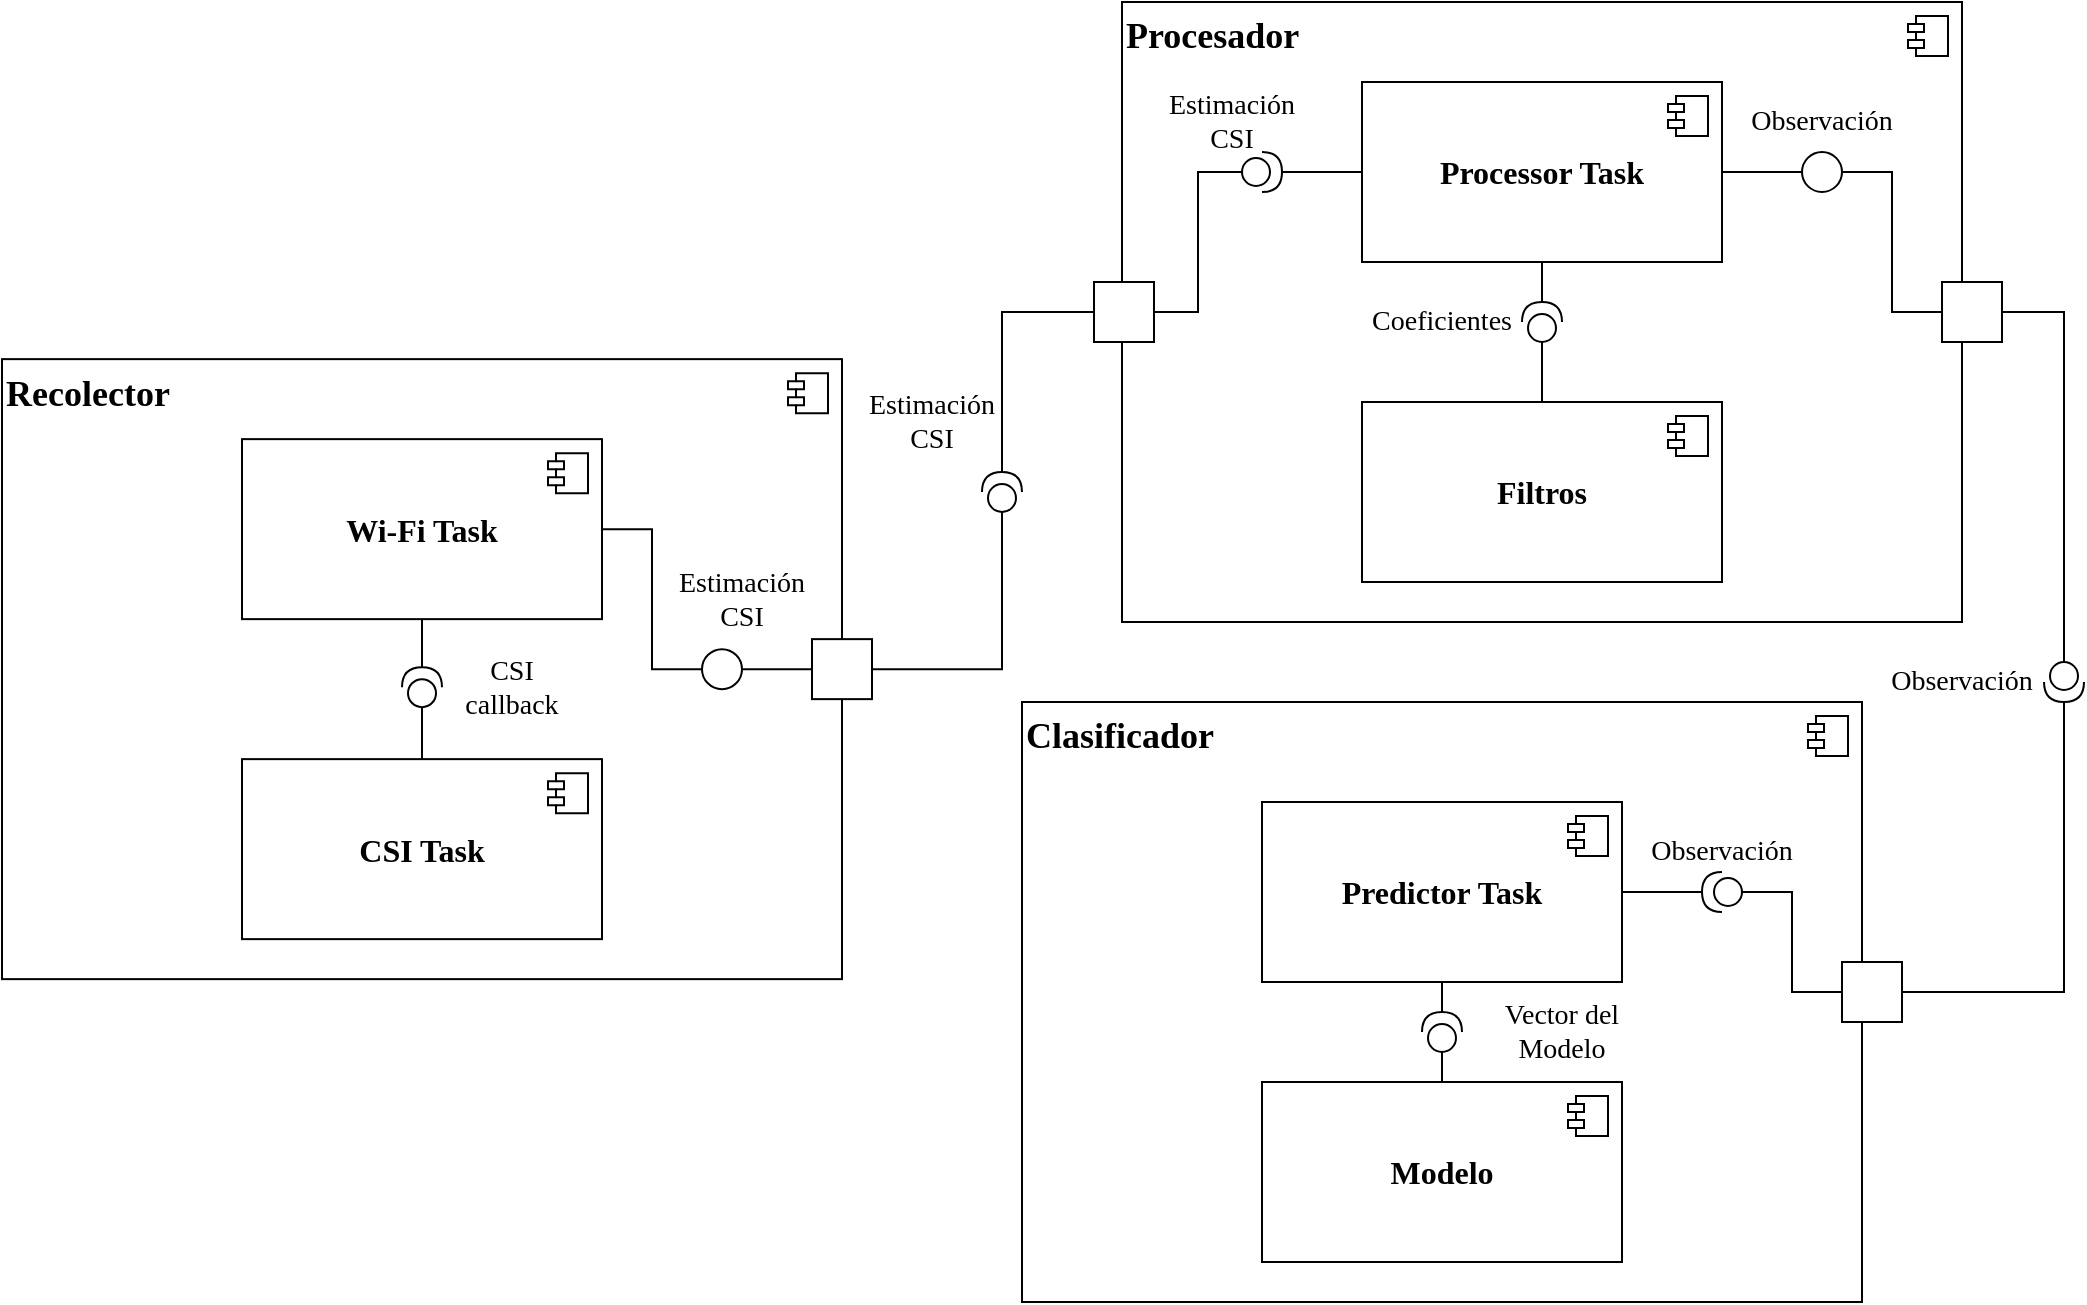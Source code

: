 <mxfile version="14.9.6" type="device"><diagram name="Página-1" id="aMXk6v3j-jfWDDV5a_vC"><mxGraphModel dx="1483" dy="867" grid="1" gridSize="10" guides="1" tooltips="1" connect="1" arrows="1" fold="1" page="1" pageScale="1" pageWidth="827" pageHeight="1169" math="0" shadow="0"><root><mxCell id="0"/><mxCell id="1" parent="0"/><mxCell id="-9UMNg0DhiLa_SrnZx7z-5" value="&lt;b style=&quot;font-size: 18px;&quot;&gt;Clasificador&lt;/b&gt;" style="html=1;dropTarget=0;whiteSpace=wrap;align=left;verticalAlign=top;fontFamily=Times New Roman;fontSize=18;" vertex="1" parent="1"><mxGeometry x="720" y="480" width="420" height="300" as="geometry"/></mxCell><mxCell id="-9UMNg0DhiLa_SrnZx7z-6" value="" style="shape=module;jettyWidth=8;jettyHeight=4;" vertex="1" parent="-9UMNg0DhiLa_SrnZx7z-5"><mxGeometry x="1" width="20" height="20" relative="1" as="geometry"><mxPoint x="-27" y="7" as="offset"/></mxGeometry></mxCell><mxCell id="-9UMNg0DhiLa_SrnZx7z-3" value="&lt;b style=&quot;font-size: 18px;&quot;&gt;Procesador&lt;/b&gt;" style="html=1;dropTarget=0;whiteSpace=wrap;align=left;verticalAlign=top;fontFamily=Times New Roman;fontSize=18;" vertex="1" parent="1"><mxGeometry x="770" y="130" width="420" height="310" as="geometry"/></mxCell><mxCell id="-9UMNg0DhiLa_SrnZx7z-4" value="" style="shape=module;jettyWidth=8;jettyHeight=4;" vertex="1" parent="-9UMNg0DhiLa_SrnZx7z-3"><mxGeometry x="1" width="20" height="20" relative="1" as="geometry"><mxPoint x="-27" y="7" as="offset"/></mxGeometry></mxCell><mxCell id="-9UMNg0DhiLa_SrnZx7z-1" value="&lt;b style=&quot;font-size: 18px;&quot;&gt;Recolector&lt;/b&gt;" style="html=1;dropTarget=0;whiteSpace=wrap;align=left;verticalAlign=top;fontSize=18;fontFamily=Times New Roman;" vertex="1" parent="1"><mxGeometry x="210" y="308.57" width="420" height="310" as="geometry"/></mxCell><mxCell id="-9UMNg0DhiLa_SrnZx7z-2" value="" style="shape=module;jettyWidth=8;jettyHeight=4;" vertex="1" parent="-9UMNg0DhiLa_SrnZx7z-1"><mxGeometry x="1" width="20" height="20" relative="1" as="geometry"><mxPoint x="-27" y="7" as="offset"/></mxGeometry></mxCell><mxCell id="-9UMNg0DhiLa_SrnZx7z-66" style="edgeStyle=orthogonalEdgeStyle;rounded=0;orthogonalLoop=1;jettySize=auto;html=1;exitX=1;exitY=0.5;exitDx=0;exitDy=0;entryX=0;entryY=0.5;entryDx=0;entryDy=0;fontFamily=Times New Roman;fontSize=16;endArrow=none;endFill=0;" edge="1" parent="1" source="llH-Rhr2r50GgQqcx2H5-3" target="-9UMNg0DhiLa_SrnZx7z-65"><mxGeometry relative="1" as="geometry"/></mxCell><mxCell id="llH-Rhr2r50GgQqcx2H5-3" value="&lt;b style=&quot;font-size: 16px;&quot;&gt;Wi-Fi Task&lt;/b&gt;" style="html=1;dropTarget=0;whiteSpace=wrap;fontSize=16;fontFamily=Times New Roman;" parent="1" vertex="1"><mxGeometry x="330" y="348.57" width="180" height="90" as="geometry"/></mxCell><mxCell id="llH-Rhr2r50GgQqcx2H5-4" value="" style="shape=module;jettyWidth=8;jettyHeight=4;" parent="llH-Rhr2r50GgQqcx2H5-3" vertex="1"><mxGeometry x="1" width="20" height="20" relative="1" as="geometry"><mxPoint x="-27" y="7" as="offset"/></mxGeometry></mxCell><mxCell id="llH-Rhr2r50GgQqcx2H5-5" value="&lt;b style=&quot;font-size: 16px;&quot;&gt;CSI Task&lt;/b&gt;" style="html=1;dropTarget=0;whiteSpace=wrap;fontSize=16;fontFamily=Times New Roman;" parent="1" vertex="1"><mxGeometry x="330" y="508.57" width="180" height="90" as="geometry"/></mxCell><mxCell id="llH-Rhr2r50GgQqcx2H5-6" value="" style="shape=module;jettyWidth=8;jettyHeight=4;" parent="llH-Rhr2r50GgQqcx2H5-5" vertex="1"><mxGeometry x="1" width="20" height="20" relative="1" as="geometry"><mxPoint x="-27" y="7" as="offset"/></mxGeometry></mxCell><mxCell id="-9UMNg0DhiLa_SrnZx7z-30" style="edgeStyle=orthogonalEdgeStyle;rounded=0;orthogonalLoop=1;jettySize=auto;html=1;exitX=1;exitY=0.5;exitDx=0;exitDy=0;entryX=1;entryY=0.5;entryDx=0;entryDy=0;entryPerimeter=0;fontFamily=Times New Roman;fontSize=16;endArrow=none;endFill=0;" edge="1" parent="1" source="llH-Rhr2r50GgQqcx2H5-7" target="-9UMNg0DhiLa_SrnZx7z-29"><mxGeometry relative="1" as="geometry"/></mxCell><mxCell id="llH-Rhr2r50GgQqcx2H5-7" value="&lt;b style=&quot;font-size: 16px;&quot;&gt;Predictor Task&lt;/b&gt;" style="html=1;dropTarget=0;whiteSpace=wrap;fontFamily=Times New Roman;fontSize=16;" parent="1" vertex="1"><mxGeometry x="840" y="530" width="180" height="90" as="geometry"/></mxCell><mxCell id="llH-Rhr2r50GgQqcx2H5-8" value="" style="shape=module;jettyWidth=8;jettyHeight=4;" parent="llH-Rhr2r50GgQqcx2H5-7" vertex="1"><mxGeometry x="1" width="20" height="20" relative="1" as="geometry"><mxPoint x="-27" y="7" as="offset"/></mxGeometry></mxCell><mxCell id="-9UMNg0DhiLa_SrnZx7z-19" style="edgeStyle=orthogonalEdgeStyle;rounded=0;orthogonalLoop=1;jettySize=auto;html=1;exitX=0.5;exitY=1;exitDx=0;exitDy=0;entryX=1;entryY=0.5;entryDx=0;entryDy=0;entryPerimeter=0;endArrow=none;endFill=0;" edge="1" parent="1" source="llH-Rhr2r50GgQqcx2H5-9" target="-9UMNg0DhiLa_SrnZx7z-18"><mxGeometry relative="1" as="geometry"/></mxCell><mxCell id="-9UMNg0DhiLa_SrnZx7z-45" style="edgeStyle=orthogonalEdgeStyle;rounded=0;orthogonalLoop=1;jettySize=auto;html=1;exitX=1;exitY=0.5;exitDx=0;exitDy=0;entryX=0;entryY=0.5;entryDx=0;entryDy=0;fontFamily=Times New Roman;fontSize=16;endArrow=none;endFill=0;" edge="1" parent="1" source="llH-Rhr2r50GgQqcx2H5-9" target="-9UMNg0DhiLa_SrnZx7z-44"><mxGeometry relative="1" as="geometry"/></mxCell><mxCell id="-9UMNg0DhiLa_SrnZx7z-74" style="edgeStyle=orthogonalEdgeStyle;rounded=0;orthogonalLoop=1;jettySize=auto;html=1;exitX=0;exitY=0.5;exitDx=0;exitDy=0;entryX=1;entryY=0.5;entryDx=0;entryDy=0;entryPerimeter=0;fontFamily=Times New Roman;fontSize=16;endArrow=none;endFill=0;" edge="1" parent="1" source="llH-Rhr2r50GgQqcx2H5-9" target="-9UMNg0DhiLa_SrnZx7z-73"><mxGeometry relative="1" as="geometry"/></mxCell><mxCell id="llH-Rhr2r50GgQqcx2H5-9" value="&lt;b style=&quot;font-size: 16px;&quot;&gt;Processor Task&lt;/b&gt;" style="html=1;dropTarget=0;whiteSpace=wrap;fontFamily=Times New Roman;fontSize=16;" parent="1" vertex="1"><mxGeometry x="890" y="170" width="180" height="90" as="geometry"/></mxCell><mxCell id="llH-Rhr2r50GgQqcx2H5-10" value="" style="shape=module;jettyWidth=8;jettyHeight=4;" parent="llH-Rhr2r50GgQqcx2H5-9" vertex="1"><mxGeometry x="1" width="20" height="20" relative="1" as="geometry"><mxPoint x="-27" y="7" as="offset"/></mxGeometry></mxCell><mxCell id="-9UMNg0DhiLa_SrnZx7z-20" style="edgeStyle=orthogonalEdgeStyle;rounded=0;orthogonalLoop=1;jettySize=auto;html=1;entryX=0;entryY=0.5;entryDx=0;entryDy=0;entryPerimeter=0;endArrow=none;endFill=0;" edge="1" parent="1" source="llH-Rhr2r50GgQqcx2H5-11" target="-9UMNg0DhiLa_SrnZx7z-18"><mxGeometry relative="1" as="geometry"/></mxCell><mxCell id="llH-Rhr2r50GgQqcx2H5-11" value="&lt;b style=&quot;font-size: 16px;&quot;&gt;Filtros&lt;/b&gt;" style="html=1;dropTarget=0;whiteSpace=wrap;fontFamily=Times New Roman;fontSize=16;" parent="1" vertex="1"><mxGeometry x="890" y="330" width="180" height="90" as="geometry"/></mxCell><mxCell id="llH-Rhr2r50GgQqcx2H5-12" value="" style="shape=module;jettyWidth=8;jettyHeight=4;" parent="llH-Rhr2r50GgQqcx2H5-11" vertex="1"><mxGeometry x="1" width="20" height="20" relative="1" as="geometry"><mxPoint x="-27" y="7" as="offset"/></mxGeometry></mxCell><mxCell id="-9UMNg0DhiLa_SrnZx7z-7" value="&lt;b style=&quot;font-size: 16px;&quot;&gt;Modelo&lt;/b&gt;" style="html=1;dropTarget=0;whiteSpace=wrap;fontFamily=Times New Roman;fontSize=16;" vertex="1" parent="1"><mxGeometry x="840" y="670" width="180" height="90" as="geometry"/></mxCell><mxCell id="-9UMNg0DhiLa_SrnZx7z-8" value="" style="shape=module;jettyWidth=8;jettyHeight=4;" vertex="1" parent="-9UMNg0DhiLa_SrnZx7z-7"><mxGeometry x="1" width="20" height="20" relative="1" as="geometry"><mxPoint x="-27" y="7" as="offset"/></mxGeometry></mxCell><mxCell id="-9UMNg0DhiLa_SrnZx7z-39" style="edgeStyle=orthogonalEdgeStyle;rounded=0;orthogonalLoop=1;jettySize=auto;html=1;exitX=1;exitY=0.5;exitDx=0;exitDy=0;entryX=1;entryY=0.5;entryDx=0;entryDy=0;entryPerimeter=0;fontFamily=Times New Roman;fontSize=16;endArrow=none;endFill=0;" edge="1" parent="1" source="-9UMNg0DhiLa_SrnZx7z-12" target="-9UMNg0DhiLa_SrnZx7z-35"><mxGeometry relative="1" as="geometry"/></mxCell><mxCell id="-9UMNg0DhiLa_SrnZx7z-12" value="" style="html=1;rounded=0;align=left;verticalAlign=top;" vertex="1" parent="1"><mxGeometry x="1130" y="610" width="30" height="30" as="geometry"/></mxCell><mxCell id="-9UMNg0DhiLa_SrnZx7z-15" value="" style="html=1;rounded=0;align=left;verticalAlign=top;" vertex="1" parent="1"><mxGeometry x="1180" y="270" width="30" height="30" as="geometry"/></mxCell><mxCell id="-9UMNg0DhiLa_SrnZx7z-18" value="" style="shape=providedRequiredInterface;html=1;verticalLabelPosition=bottom;align=left;verticalAlign=top;rotation=-90;" vertex="1" parent="1"><mxGeometry x="970" y="280" width="20" height="20" as="geometry"/></mxCell><mxCell id="-9UMNg0DhiLa_SrnZx7z-21" value="Coeficientes" style="text;html=1;strokeColor=none;fillColor=none;align=center;verticalAlign=middle;whiteSpace=wrap;rounded=0;fontFamily=Times New Roman;fontSize=14;" vertex="1" parent="1"><mxGeometry x="910" y="280" width="40" height="20" as="geometry"/></mxCell><mxCell id="-9UMNg0DhiLa_SrnZx7z-26" value="" style="rounded=0;orthogonalLoop=1;jettySize=auto;html=1;endArrow=none;endFill=0;fontFamily=Times New Roman;fontSize=16;" edge="1" parent="1"><mxGeometry relative="1" as="geometry"><mxPoint x="1070" y="575" as="sourcePoint"/><mxPoint x="1070" y="575" as="targetPoint"/></mxGeometry></mxCell><mxCell id="-9UMNg0DhiLa_SrnZx7z-31" style="edgeStyle=orthogonalEdgeStyle;rounded=0;orthogonalLoop=1;jettySize=auto;html=1;exitX=0;exitY=0.5;exitDx=0;exitDy=0;exitPerimeter=0;entryX=0;entryY=0.5;entryDx=0;entryDy=0;fontFamily=Times New Roman;fontSize=16;endArrow=none;endFill=0;" edge="1" parent="1" source="-9UMNg0DhiLa_SrnZx7z-29" target="-9UMNg0DhiLa_SrnZx7z-12"><mxGeometry relative="1" as="geometry"/></mxCell><mxCell id="-9UMNg0DhiLa_SrnZx7z-29" value="" style="shape=providedRequiredInterface;html=1;verticalLabelPosition=bottom;fontFamily=Times New Roman;fontSize=16;align=left;verticalAlign=top;rotation=-180;" vertex="1" parent="1"><mxGeometry x="1060" y="565" width="20" height="20" as="geometry"/></mxCell><mxCell id="-9UMNg0DhiLa_SrnZx7z-40" style="edgeStyle=orthogonalEdgeStyle;rounded=0;orthogonalLoop=1;jettySize=auto;html=1;exitX=0;exitY=0.5;exitDx=0;exitDy=0;exitPerimeter=0;entryX=1;entryY=0.5;entryDx=0;entryDy=0;fontFamily=Times New Roman;fontSize=16;endArrow=none;endFill=0;" edge="1" parent="1" source="-9UMNg0DhiLa_SrnZx7z-35" target="-9UMNg0DhiLa_SrnZx7z-15"><mxGeometry relative="1" as="geometry"/></mxCell><mxCell id="-9UMNg0DhiLa_SrnZx7z-35" value="" style="shape=providedRequiredInterface;html=1;verticalLabelPosition=bottom;fontFamily=Times New Roman;fontSize=16;align=left;verticalAlign=top;rotation=90;" vertex="1" parent="1"><mxGeometry x="1231" y="460" width="20" height="20" as="geometry"/></mxCell><mxCell id="-9UMNg0DhiLa_SrnZx7z-47" style="edgeStyle=orthogonalEdgeStyle;rounded=0;orthogonalLoop=1;jettySize=auto;html=1;entryX=0;entryY=0.5;entryDx=0;entryDy=0;fontFamily=Times New Roman;fontSize=16;endArrow=none;endFill=0;" edge="1" parent="1" source="-9UMNg0DhiLa_SrnZx7z-44" target="-9UMNg0DhiLa_SrnZx7z-15"><mxGeometry relative="1" as="geometry"/></mxCell><mxCell id="-9UMNg0DhiLa_SrnZx7z-44" value="" style="ellipse;whiteSpace=wrap;html=1;aspect=fixed;fontFamily=Times New Roman;fontSize=16;align=left;verticalAlign=top;" vertex="1" parent="1"><mxGeometry x="1110" y="205" width="20" height="20" as="geometry"/></mxCell><mxCell id="-9UMNg0DhiLa_SrnZx7z-48" value="Observación" style="text;html=1;strokeColor=none;fillColor=none;align=center;verticalAlign=middle;whiteSpace=wrap;rounded=0;fontFamily=Times New Roman;fontSize=14;" vertex="1" parent="1"><mxGeometry x="1170" y="460" width="40" height="20" as="geometry"/></mxCell><mxCell id="-9UMNg0DhiLa_SrnZx7z-49" value="Observación" style="text;html=1;strokeColor=none;fillColor=none;align=center;verticalAlign=middle;whiteSpace=wrap;rounded=0;fontFamily=Times New Roman;fontSize=14;" vertex="1" parent="1"><mxGeometry x="1050" y="545" width="40" height="20" as="geometry"/></mxCell><mxCell id="-9UMNg0DhiLa_SrnZx7z-50" value="" style="shape=providedRequiredInterface;html=1;verticalLabelPosition=bottom;fontFamily=Times New Roman;fontSize=18;align=left;verticalAlign=top;rotation=-90;" vertex="1" parent="1"><mxGeometry x="920" y="635" width="20" height="20" as="geometry"/></mxCell><mxCell id="-9UMNg0DhiLa_SrnZx7z-53" value="" style="endArrow=none;html=1;fontFamily=Times New Roman;fontSize=18;entryX=0.5;entryY=1;entryDx=0;entryDy=0;exitX=1;exitY=0.5;exitDx=0;exitDy=0;exitPerimeter=0;" edge="1" parent="1" source="-9UMNg0DhiLa_SrnZx7z-50" target="llH-Rhr2r50GgQqcx2H5-7"><mxGeometry width="50" height="50" relative="1" as="geometry"><mxPoint x="650" y="720" as="sourcePoint"/><mxPoint x="700" y="670" as="targetPoint"/></mxGeometry></mxCell><mxCell id="-9UMNg0DhiLa_SrnZx7z-54" value="" style="endArrow=none;html=1;fontFamily=Times New Roman;fontSize=18;entryX=0;entryY=0.5;entryDx=0;entryDy=0;entryPerimeter=0;exitX=0.5;exitY=0;exitDx=0;exitDy=0;" edge="1" parent="1" source="-9UMNg0DhiLa_SrnZx7z-7" target="-9UMNg0DhiLa_SrnZx7z-50"><mxGeometry width="50" height="50" relative="1" as="geometry"><mxPoint x="650" y="740" as="sourcePoint"/><mxPoint x="700" y="690" as="targetPoint"/></mxGeometry></mxCell><mxCell id="-9UMNg0DhiLa_SrnZx7z-55" value="Vector del Modelo" style="text;html=1;strokeColor=none;fillColor=none;align=center;verticalAlign=middle;whiteSpace=wrap;rounded=0;fontFamily=Times New Roman;fontSize=14;" vertex="1" parent="1"><mxGeometry x="950" y="635" width="80" height="20" as="geometry"/></mxCell><mxCell id="-9UMNg0DhiLa_SrnZx7z-56" value="Observación" style="text;html=1;strokeColor=none;fillColor=none;align=center;verticalAlign=middle;whiteSpace=wrap;rounded=0;fontFamily=Times New Roman;fontSize=14;" vertex="1" parent="1"><mxGeometry x="1100" y="180" width="40" height="20" as="geometry"/></mxCell><mxCell id="-9UMNg0DhiLa_SrnZx7z-57" style="edgeStyle=orthogonalEdgeStyle;rounded=0;orthogonalLoop=1;jettySize=auto;html=1;exitX=0.5;exitY=1;exitDx=0;exitDy=0;fontFamily=Times New Roman;fontSize=18;endArrow=none;endFill=0;" edge="1" parent="1" source="-9UMNg0DhiLa_SrnZx7z-1" target="-9UMNg0DhiLa_SrnZx7z-1"><mxGeometry relative="1" as="geometry"/></mxCell><mxCell id="-9UMNg0DhiLa_SrnZx7z-58" value="" style="shape=providedRequiredInterface;html=1;verticalLabelPosition=bottom;fontFamily=Times New Roman;fontSize=16;align=left;verticalAlign=top;rotation=-90;" vertex="1" parent="1"><mxGeometry x="410" y="462.57" width="20" height="20" as="geometry"/></mxCell><mxCell id="-9UMNg0DhiLa_SrnZx7z-61" value="" style="endArrow=none;html=1;fontFamily=Times New Roman;fontSize=16;entryX=0;entryY=0.5;entryDx=0;entryDy=0;entryPerimeter=0;exitX=0.5;exitY=0;exitDx=0;exitDy=0;" edge="1" parent="1" source="llH-Rhr2r50GgQqcx2H5-5" target="-9UMNg0DhiLa_SrnZx7z-58"><mxGeometry width="50" height="50" relative="1" as="geometry"><mxPoint x="250" y="718.57" as="sourcePoint"/><mxPoint x="300" y="668.57" as="targetPoint"/></mxGeometry></mxCell><mxCell id="-9UMNg0DhiLa_SrnZx7z-62" value="" style="endArrow=none;html=1;fontFamily=Times New Roman;fontSize=16;exitX=0.5;exitY=1;exitDx=0;exitDy=0;entryX=1;entryY=0.5;entryDx=0;entryDy=0;entryPerimeter=0;" edge="1" parent="1" source="llH-Rhr2r50GgQqcx2H5-3" target="-9UMNg0DhiLa_SrnZx7z-58"><mxGeometry width="50" height="50" relative="1" as="geometry"><mxPoint x="310" y="748.57" as="sourcePoint"/><mxPoint x="360" y="698.57" as="targetPoint"/></mxGeometry></mxCell><mxCell id="-9UMNg0DhiLa_SrnZx7z-63" value="CSI callback" style="text;html=1;strokeColor=none;fillColor=none;align=center;verticalAlign=middle;whiteSpace=wrap;rounded=0;fontFamily=Times New Roman;fontSize=14;" vertex="1" parent="1"><mxGeometry x="430" y="462.57" width="70" height="20" as="geometry"/></mxCell><mxCell id="-9UMNg0DhiLa_SrnZx7z-68" style="edgeStyle=orthogonalEdgeStyle;rounded=0;orthogonalLoop=1;jettySize=auto;html=1;exitX=0;exitY=0.5;exitDx=0;exitDy=0;entryX=1;entryY=0.5;entryDx=0;entryDy=0;fontFamily=Times New Roman;fontSize=16;endArrow=none;endFill=0;" edge="1" parent="1" source="-9UMNg0DhiLa_SrnZx7z-64" target="-9UMNg0DhiLa_SrnZx7z-65"><mxGeometry relative="1" as="geometry"/></mxCell><mxCell id="-9UMNg0DhiLa_SrnZx7z-71" style="edgeStyle=orthogonalEdgeStyle;rounded=0;orthogonalLoop=1;jettySize=auto;html=1;exitX=1;exitY=0.5;exitDx=0;exitDy=0;entryX=0;entryY=0.5;entryDx=0;entryDy=0;entryPerimeter=0;fontFamily=Times New Roman;fontSize=16;endArrow=none;endFill=0;" edge="1" parent="1" source="-9UMNg0DhiLa_SrnZx7z-64" target="-9UMNg0DhiLa_SrnZx7z-70"><mxGeometry relative="1" as="geometry"/></mxCell><mxCell id="-9UMNg0DhiLa_SrnZx7z-64" value="" style="html=1;rounded=0;align=left;verticalAlign=top;" vertex="1" parent="1"><mxGeometry x="615" y="448.57" width="30" height="30" as="geometry"/></mxCell><mxCell id="-9UMNg0DhiLa_SrnZx7z-65" value="" style="ellipse;whiteSpace=wrap;html=1;aspect=fixed;fontFamily=Times New Roman;fontSize=16;align=left;verticalAlign=top;" vertex="1" parent="1"><mxGeometry x="560" y="453.57" width="20" height="20" as="geometry"/></mxCell><mxCell id="-9UMNg0DhiLa_SrnZx7z-69" value="" style="html=1;rounded=0;align=left;verticalAlign=top;" vertex="1" parent="1"><mxGeometry x="756" y="270" width="30" height="30" as="geometry"/></mxCell><mxCell id="-9UMNg0DhiLa_SrnZx7z-72" style="edgeStyle=orthogonalEdgeStyle;rounded=0;orthogonalLoop=1;jettySize=auto;html=1;exitX=1;exitY=0.5;exitDx=0;exitDy=0;exitPerimeter=0;entryX=0;entryY=0.5;entryDx=0;entryDy=0;fontFamily=Times New Roman;fontSize=16;endArrow=none;endFill=0;" edge="1" parent="1" source="-9UMNg0DhiLa_SrnZx7z-70" target="-9UMNg0DhiLa_SrnZx7z-69"><mxGeometry relative="1" as="geometry"/></mxCell><mxCell id="-9UMNg0DhiLa_SrnZx7z-70" value="" style="shape=providedRequiredInterface;html=1;verticalLabelPosition=bottom;fontFamily=Times New Roman;fontSize=16;align=left;verticalAlign=top;rotation=-90;" vertex="1" parent="1"><mxGeometry x="700" y="365" width="20" height="20" as="geometry"/></mxCell><mxCell id="-9UMNg0DhiLa_SrnZx7z-75" style="edgeStyle=orthogonalEdgeStyle;rounded=0;orthogonalLoop=1;jettySize=auto;html=1;exitX=0;exitY=0.5;exitDx=0;exitDy=0;exitPerimeter=0;entryX=1;entryY=0.5;entryDx=0;entryDy=0;fontFamily=Times New Roman;fontSize=16;endArrow=none;endFill=0;" edge="1" parent="1" source="-9UMNg0DhiLa_SrnZx7z-73" target="-9UMNg0DhiLa_SrnZx7z-69"><mxGeometry relative="1" as="geometry"/></mxCell><mxCell id="-9UMNg0DhiLa_SrnZx7z-73" value="" style="shape=providedRequiredInterface;html=1;verticalLabelPosition=bottom;fontFamily=Times New Roman;fontSize=16;align=left;verticalAlign=top;rotation=0;" vertex="1" parent="1"><mxGeometry x="830" y="205" width="20" height="20" as="geometry"/></mxCell><mxCell id="-9UMNg0DhiLa_SrnZx7z-76" value="Estimación CSI" style="text;html=1;strokeColor=none;fillColor=none;align=center;verticalAlign=middle;whiteSpace=wrap;rounded=0;fontFamily=Times New Roman;fontSize=14;" vertex="1" parent="1"><mxGeometry x="545" y="418.57" width="70" height="20" as="geometry"/></mxCell><mxCell id="-9UMNg0DhiLa_SrnZx7z-77" value="Estimación CSI" style="text;html=1;strokeColor=none;fillColor=none;align=center;verticalAlign=middle;whiteSpace=wrap;rounded=0;fontFamily=Times New Roman;fontSize=14;" vertex="1" parent="1"><mxGeometry x="640" y="330" width="70" height="20" as="geometry"/></mxCell><mxCell id="-9UMNg0DhiLa_SrnZx7z-78" value="Estimación CSI" style="text;html=1;strokeColor=none;fillColor=none;align=center;verticalAlign=middle;whiteSpace=wrap;rounded=0;fontFamily=Times New Roman;fontSize=14;" vertex="1" parent="1"><mxGeometry x="790" y="180" width="70" height="20" as="geometry"/></mxCell></root></mxGraphModel></diagram></mxfile>